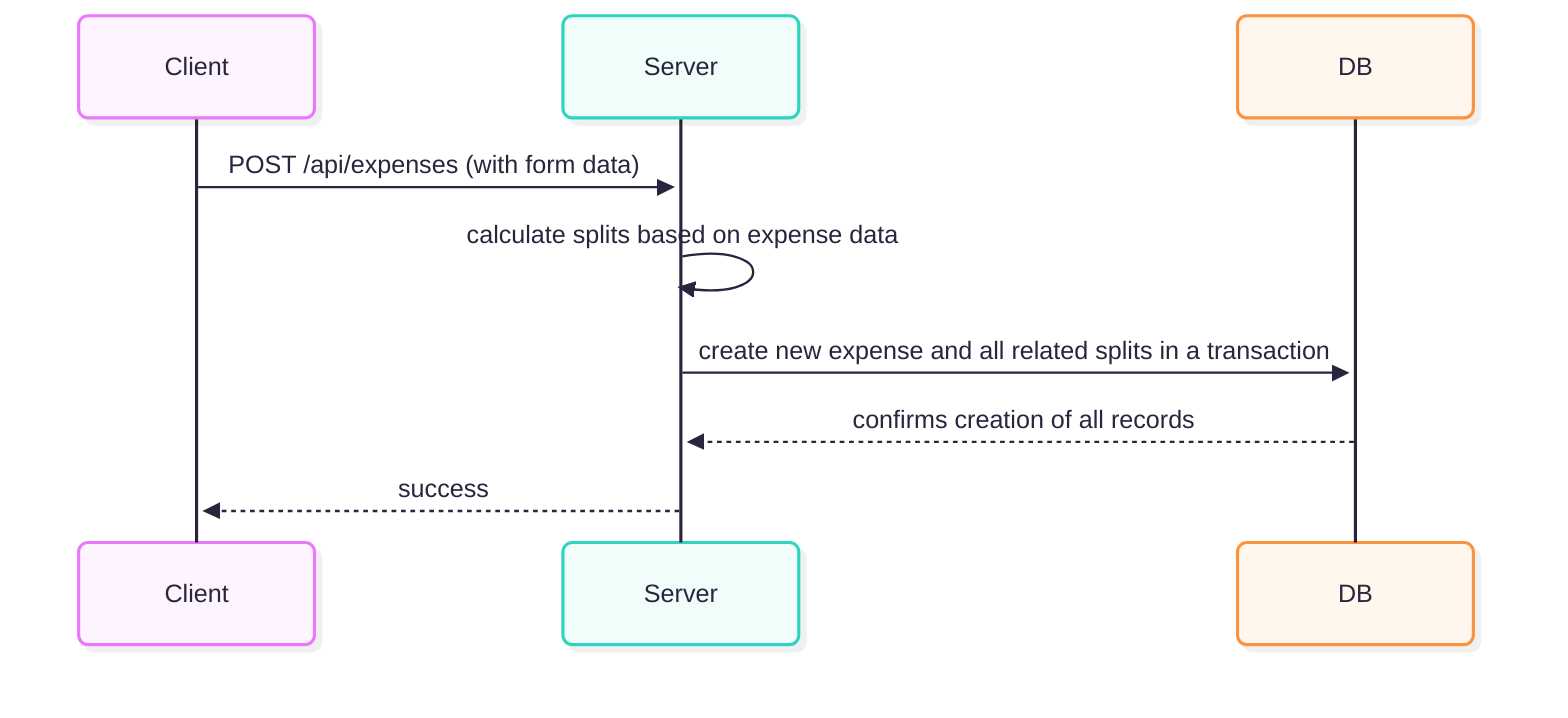 ---
config:
  theme: redux-color
  look: neo
---

sequenceDiagram
  participant Client as Client
  participant Server as Server
  participant DB as DB

  Client ->> Server: POST /api/expenses (with form data)
  Server ->> Server: calculate splits based on expense data
  Server ->> DB: create new expense and all related splits in a transaction
  DB -->> Server: confirms creation of all records
  Server -->> Client: success
